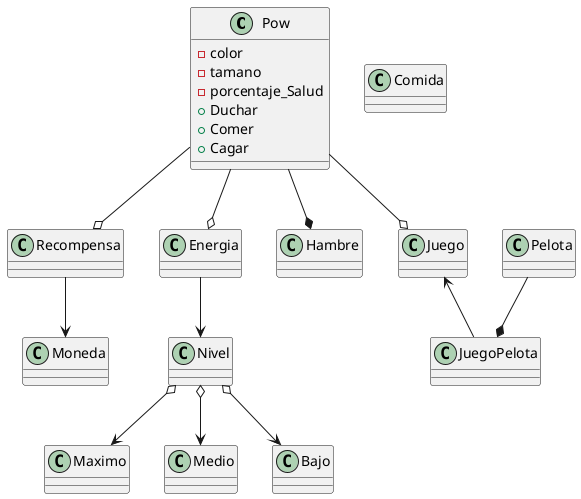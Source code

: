 @startuml Pow

class Pow 
class Juego
class JuegoPelota
class Pelota 
class Comida 
class Recompensa
class Moneda 
class Energia
class Maximo
class Medio 
class Bajo
class Hambre
Class Nivel 
Class Pow {
    -color 
    -tamano
    -porcentaje_Salud
+ Duchar
+Comer 
+Cagar
}
Pow --o Juego
Juego <-- JuegoPelota
Pelota --* JuegoPelota

Pow --o Energia
Energia --> Nivel
Nivel o--> Maximo 
Nivel o--> Medio 
Nivel o--> Bajo

Pow --o Recompensa
Recompensa --> Moneda

Pow --* Hambre

@enduml

